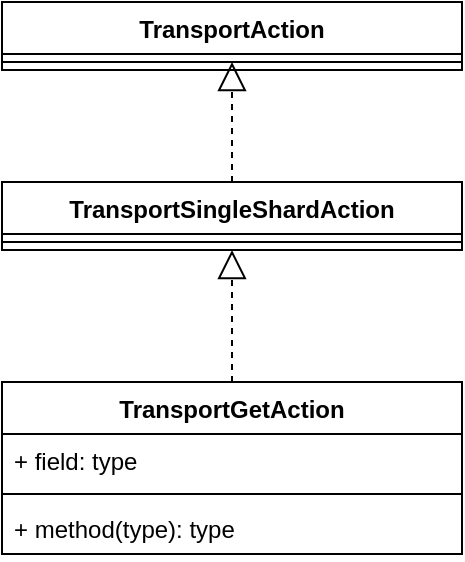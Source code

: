 <mxfile version="14.5.8" type="github">
  <diagram name="Page-1" id="c4acf3e9-155e-7222-9cf6-157b1a14988f">
    <mxGraphModel dx="940" dy="671" grid="1" gridSize="10" guides="1" tooltips="1" connect="1" arrows="1" fold="1" page="1" pageScale="1" pageWidth="850" pageHeight="1100" background="#ffffff" math="0" shadow="0">
      <root>
        <mxCell id="0" />
        <mxCell id="1" parent="0" />
        <mxCell id="QbyhbYGg_ttY_jWbxB5c-1" value="TransportSingleShardAction" style="swimlane;fontStyle=1;align=center;verticalAlign=top;childLayout=stackLayout;horizontal=1;startSize=26;horizontalStack=0;resizeParent=1;resizeParentMax=0;resizeLast=0;collapsible=1;marginBottom=0;" vertex="1" parent="1">
          <mxGeometry x="280" y="130" width="230" height="34" as="geometry" />
        </mxCell>
        <mxCell id="QbyhbYGg_ttY_jWbxB5c-3" value="" style="line;strokeWidth=1;fillColor=none;align=left;verticalAlign=middle;spacingTop=-1;spacingLeft=3;spacingRight=3;rotatable=0;labelPosition=right;points=[];portConstraint=eastwest;" vertex="1" parent="QbyhbYGg_ttY_jWbxB5c-1">
          <mxGeometry y="26" width="230" height="8" as="geometry" />
        </mxCell>
        <mxCell id="QbyhbYGg_ttY_jWbxB5c-6" value="TransportGetAction" style="swimlane;fontStyle=1;align=center;verticalAlign=top;childLayout=stackLayout;horizontal=1;startSize=26;horizontalStack=0;resizeParent=1;resizeParentMax=0;resizeLast=0;collapsible=1;marginBottom=0;" vertex="1" parent="1">
          <mxGeometry x="280" y="230" width="230" height="86" as="geometry" />
        </mxCell>
        <mxCell id="QbyhbYGg_ttY_jWbxB5c-7" value="+ field: type" style="text;strokeColor=none;fillColor=none;align=left;verticalAlign=top;spacingLeft=4;spacingRight=4;overflow=hidden;rotatable=0;points=[[0,0.5],[1,0.5]];portConstraint=eastwest;" vertex="1" parent="QbyhbYGg_ttY_jWbxB5c-6">
          <mxGeometry y="26" width="230" height="26" as="geometry" />
        </mxCell>
        <mxCell id="QbyhbYGg_ttY_jWbxB5c-8" value="" style="line;strokeWidth=1;fillColor=none;align=left;verticalAlign=middle;spacingTop=-1;spacingLeft=3;spacingRight=3;rotatable=0;labelPosition=right;points=[];portConstraint=eastwest;" vertex="1" parent="QbyhbYGg_ttY_jWbxB5c-6">
          <mxGeometry y="52" width="230" height="8" as="geometry" />
        </mxCell>
        <mxCell id="QbyhbYGg_ttY_jWbxB5c-9" value="+ method(type): type" style="text;strokeColor=none;fillColor=none;align=left;verticalAlign=top;spacingLeft=4;spacingRight=4;overflow=hidden;rotatable=0;points=[[0,0.5],[1,0.5]];portConstraint=eastwest;" vertex="1" parent="QbyhbYGg_ttY_jWbxB5c-6">
          <mxGeometry y="60" width="230" height="26" as="geometry" />
        </mxCell>
        <mxCell id="QbyhbYGg_ttY_jWbxB5c-10" value="TransportAction" style="swimlane;fontStyle=1;align=center;verticalAlign=top;childLayout=stackLayout;horizontal=1;startSize=26;horizontalStack=0;resizeParent=1;resizeParentMax=0;resizeLast=0;collapsible=1;marginBottom=0;" vertex="1" parent="1">
          <mxGeometry x="280" y="40" width="230" height="34" as="geometry" />
        </mxCell>
        <mxCell id="QbyhbYGg_ttY_jWbxB5c-12" value="" style="line;strokeWidth=1;fillColor=none;align=left;verticalAlign=middle;spacingTop=-1;spacingLeft=3;spacingRight=3;rotatable=0;labelPosition=right;points=[];portConstraint=eastwest;" vertex="1" parent="QbyhbYGg_ttY_jWbxB5c-10">
          <mxGeometry y="26" width="230" height="8" as="geometry" />
        </mxCell>
        <mxCell id="QbyhbYGg_ttY_jWbxB5c-14" value="" style="endArrow=block;dashed=1;endFill=0;endSize=12;html=1;entryX=0.5;entryY=1;entryDx=0;entryDy=0;exitX=0.5;exitY=0;exitDx=0;exitDy=0;" edge="1" parent="1" source="QbyhbYGg_ttY_jWbxB5c-6" target="QbyhbYGg_ttY_jWbxB5c-1">
          <mxGeometry width="160" relative="1" as="geometry">
            <mxPoint x="390" y="230" as="sourcePoint" />
            <mxPoint x="550" y="230" as="targetPoint" />
          </mxGeometry>
        </mxCell>
        <mxCell id="QbyhbYGg_ttY_jWbxB5c-15" value="" style="endArrow=block;dashed=1;endFill=0;endSize=12;html=1;entryX=0.5;entryY=0.5;entryDx=0;entryDy=0;exitX=0.5;exitY=0;exitDx=0;exitDy=0;entryPerimeter=0;" edge="1" parent="1" source="QbyhbYGg_ttY_jWbxB5c-1" target="QbyhbYGg_ttY_jWbxB5c-12">
          <mxGeometry width="160" relative="1" as="geometry">
            <mxPoint x="390" y="132" as="sourcePoint" />
            <mxPoint x="390" y="66" as="targetPoint" />
          </mxGeometry>
        </mxCell>
      </root>
    </mxGraphModel>
  </diagram>
</mxfile>
